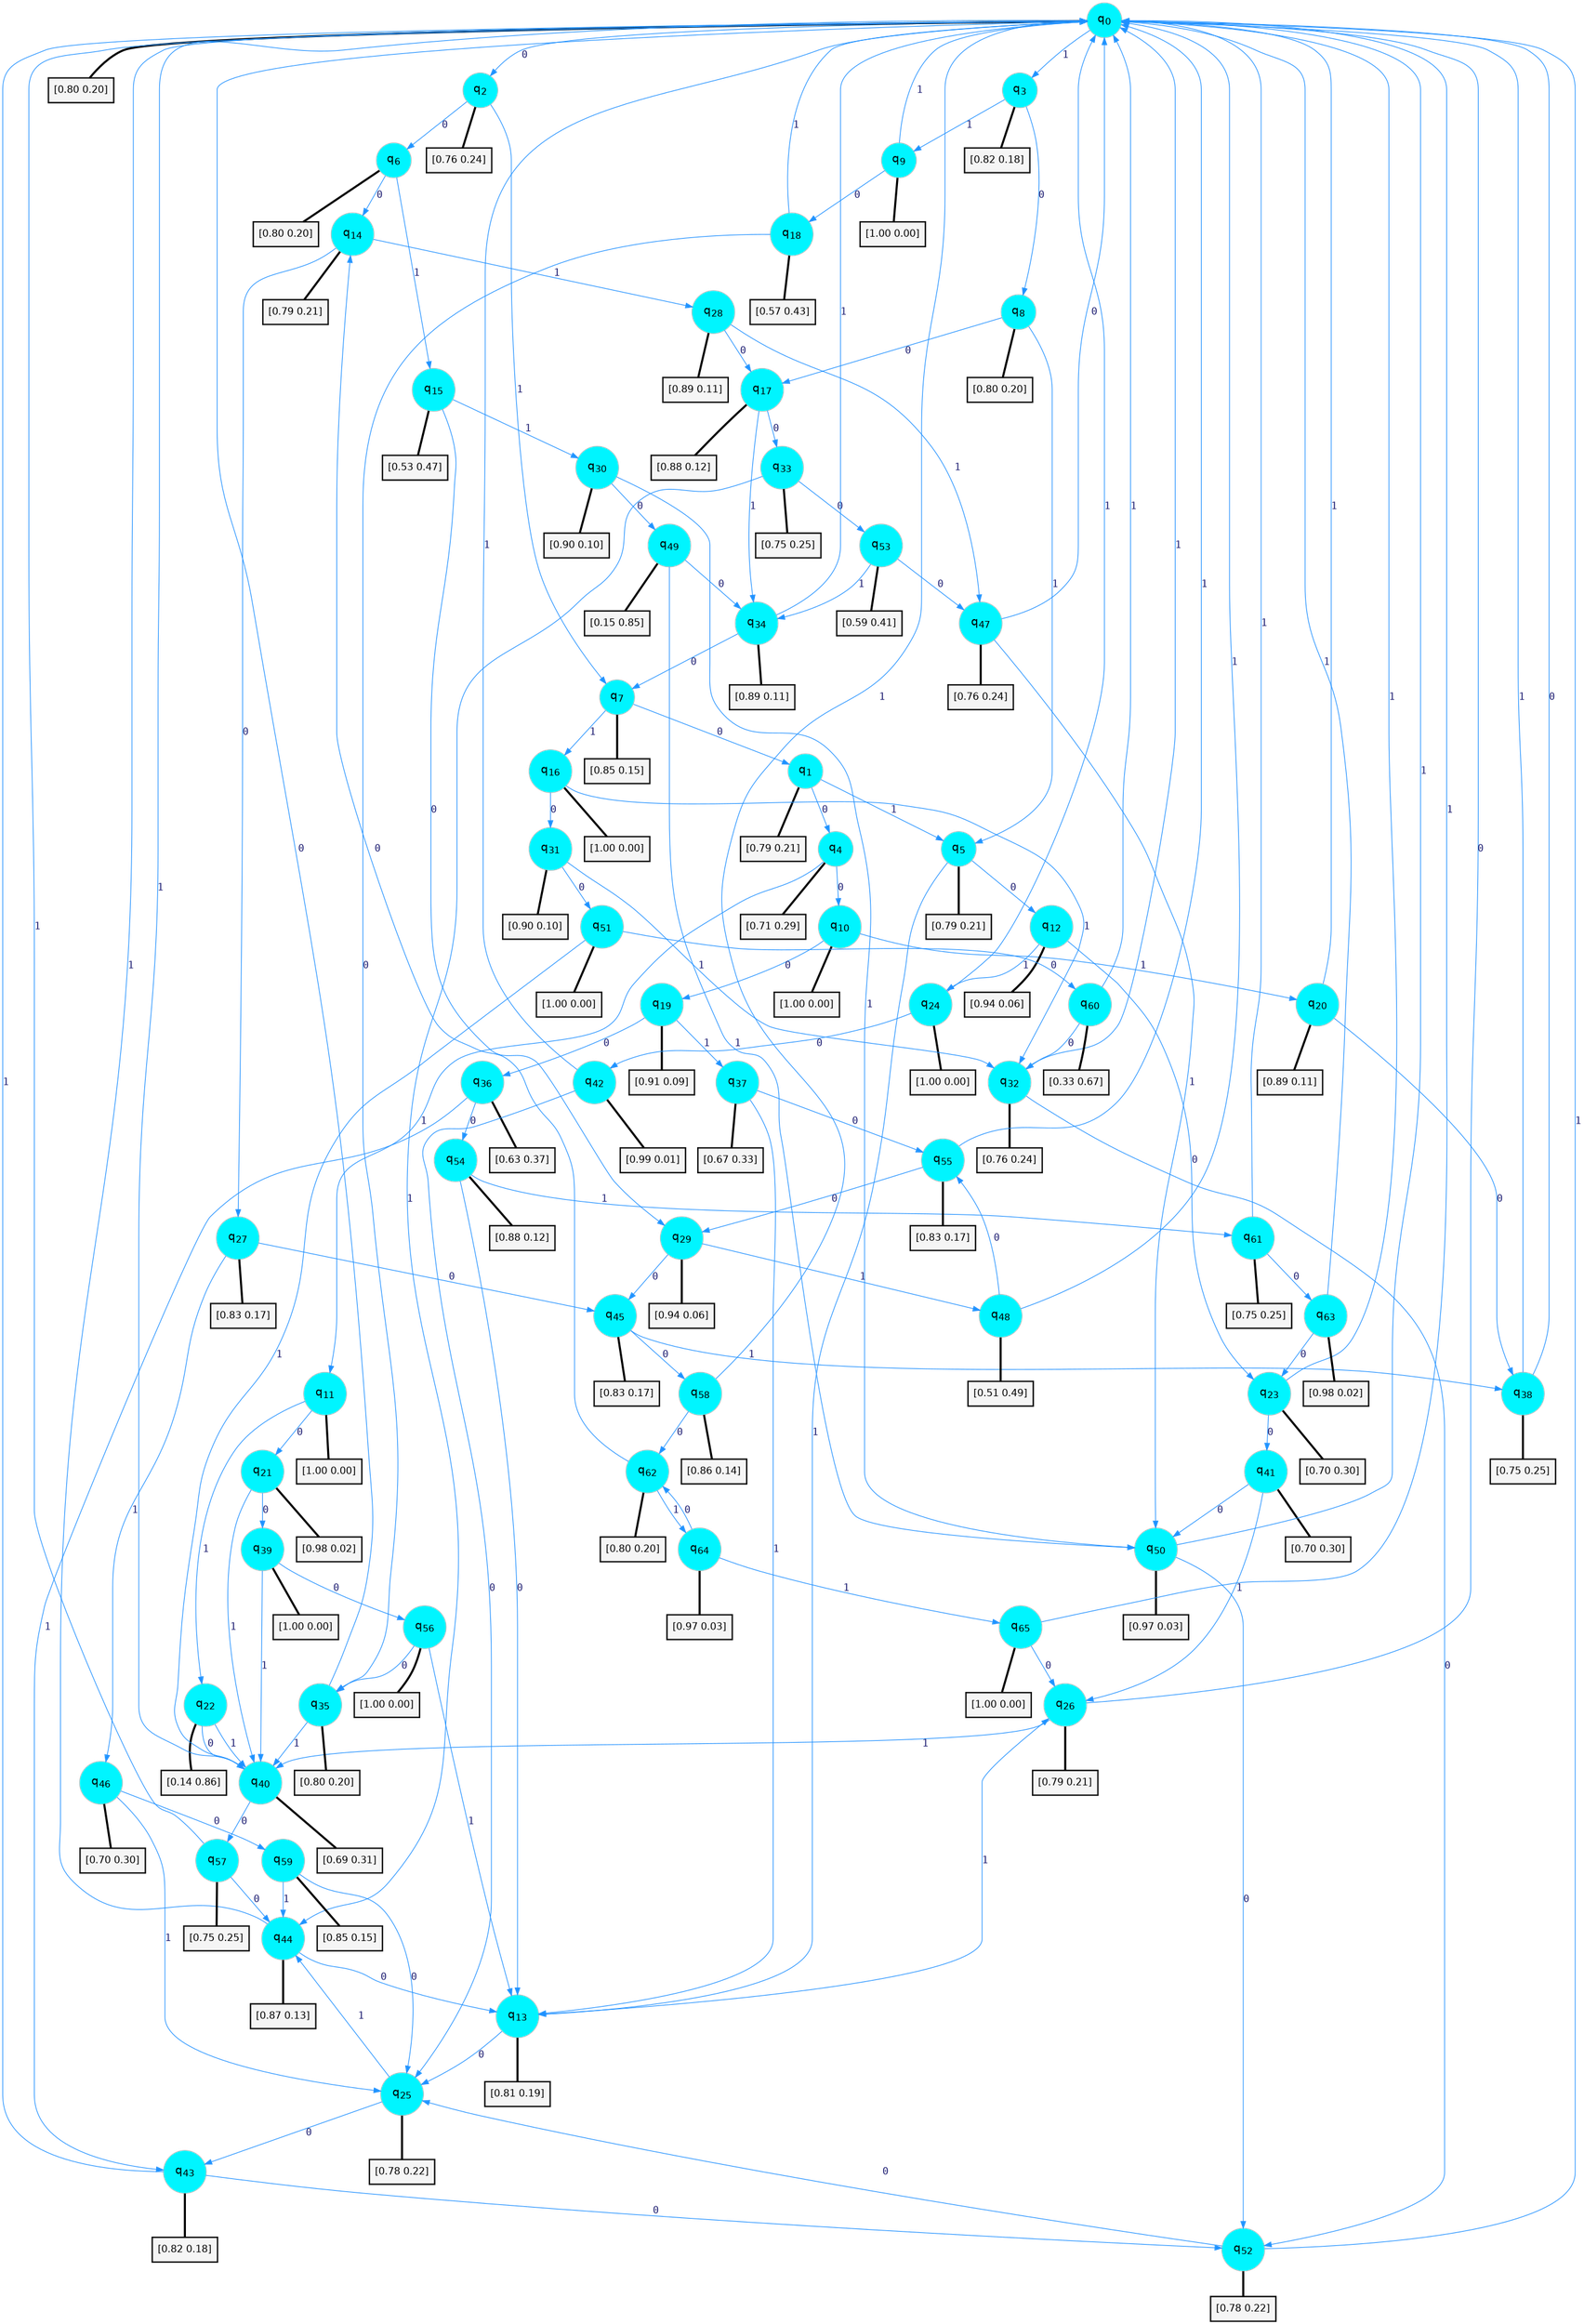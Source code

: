 digraph G {
graph [
bgcolor=transparent, dpi=300, rankdir=TD, size="40,25"];
node [
color=gray, fillcolor=turquoise1, fontcolor=black, fontname=Helvetica, fontsize=16, fontweight=bold, shape=circle, style=filled];
edge [
arrowsize=1, color=dodgerblue1, fontcolor=midnightblue, fontname=courier, fontweight=bold, penwidth=1, style=solid, weight=20];
0[label=<q<SUB>0</SUB>>];
1[label=<q<SUB>1</SUB>>];
2[label=<q<SUB>2</SUB>>];
3[label=<q<SUB>3</SUB>>];
4[label=<q<SUB>4</SUB>>];
5[label=<q<SUB>5</SUB>>];
6[label=<q<SUB>6</SUB>>];
7[label=<q<SUB>7</SUB>>];
8[label=<q<SUB>8</SUB>>];
9[label=<q<SUB>9</SUB>>];
10[label=<q<SUB>10</SUB>>];
11[label=<q<SUB>11</SUB>>];
12[label=<q<SUB>12</SUB>>];
13[label=<q<SUB>13</SUB>>];
14[label=<q<SUB>14</SUB>>];
15[label=<q<SUB>15</SUB>>];
16[label=<q<SUB>16</SUB>>];
17[label=<q<SUB>17</SUB>>];
18[label=<q<SUB>18</SUB>>];
19[label=<q<SUB>19</SUB>>];
20[label=<q<SUB>20</SUB>>];
21[label=<q<SUB>21</SUB>>];
22[label=<q<SUB>22</SUB>>];
23[label=<q<SUB>23</SUB>>];
24[label=<q<SUB>24</SUB>>];
25[label=<q<SUB>25</SUB>>];
26[label=<q<SUB>26</SUB>>];
27[label=<q<SUB>27</SUB>>];
28[label=<q<SUB>28</SUB>>];
29[label=<q<SUB>29</SUB>>];
30[label=<q<SUB>30</SUB>>];
31[label=<q<SUB>31</SUB>>];
32[label=<q<SUB>32</SUB>>];
33[label=<q<SUB>33</SUB>>];
34[label=<q<SUB>34</SUB>>];
35[label=<q<SUB>35</SUB>>];
36[label=<q<SUB>36</SUB>>];
37[label=<q<SUB>37</SUB>>];
38[label=<q<SUB>38</SUB>>];
39[label=<q<SUB>39</SUB>>];
40[label=<q<SUB>40</SUB>>];
41[label=<q<SUB>41</SUB>>];
42[label=<q<SUB>42</SUB>>];
43[label=<q<SUB>43</SUB>>];
44[label=<q<SUB>44</SUB>>];
45[label=<q<SUB>45</SUB>>];
46[label=<q<SUB>46</SUB>>];
47[label=<q<SUB>47</SUB>>];
48[label=<q<SUB>48</SUB>>];
49[label=<q<SUB>49</SUB>>];
50[label=<q<SUB>50</SUB>>];
51[label=<q<SUB>51</SUB>>];
52[label=<q<SUB>52</SUB>>];
53[label=<q<SUB>53</SUB>>];
54[label=<q<SUB>54</SUB>>];
55[label=<q<SUB>55</SUB>>];
56[label=<q<SUB>56</SUB>>];
57[label=<q<SUB>57</SUB>>];
58[label=<q<SUB>58</SUB>>];
59[label=<q<SUB>59</SUB>>];
60[label=<q<SUB>60</SUB>>];
61[label=<q<SUB>61</SUB>>];
62[label=<q<SUB>62</SUB>>];
63[label=<q<SUB>63</SUB>>];
64[label=<q<SUB>64</SUB>>];
65[label=<q<SUB>65</SUB>>];
66[label="[0.80 0.20]", shape=box,fontcolor=black, fontname=Helvetica, fontsize=14, penwidth=2, fillcolor=whitesmoke,color=black];
67[label="[0.79 0.21]", shape=box,fontcolor=black, fontname=Helvetica, fontsize=14, penwidth=2, fillcolor=whitesmoke,color=black];
68[label="[0.76 0.24]", shape=box,fontcolor=black, fontname=Helvetica, fontsize=14, penwidth=2, fillcolor=whitesmoke,color=black];
69[label="[0.82 0.18]", shape=box,fontcolor=black, fontname=Helvetica, fontsize=14, penwidth=2, fillcolor=whitesmoke,color=black];
70[label="[0.71 0.29]", shape=box,fontcolor=black, fontname=Helvetica, fontsize=14, penwidth=2, fillcolor=whitesmoke,color=black];
71[label="[0.79 0.21]", shape=box,fontcolor=black, fontname=Helvetica, fontsize=14, penwidth=2, fillcolor=whitesmoke,color=black];
72[label="[0.80 0.20]", shape=box,fontcolor=black, fontname=Helvetica, fontsize=14, penwidth=2, fillcolor=whitesmoke,color=black];
73[label="[0.85 0.15]", shape=box,fontcolor=black, fontname=Helvetica, fontsize=14, penwidth=2, fillcolor=whitesmoke,color=black];
74[label="[0.80 0.20]", shape=box,fontcolor=black, fontname=Helvetica, fontsize=14, penwidth=2, fillcolor=whitesmoke,color=black];
75[label="[1.00 0.00]", shape=box,fontcolor=black, fontname=Helvetica, fontsize=14, penwidth=2, fillcolor=whitesmoke,color=black];
76[label="[1.00 0.00]", shape=box,fontcolor=black, fontname=Helvetica, fontsize=14, penwidth=2, fillcolor=whitesmoke,color=black];
77[label="[1.00 0.00]", shape=box,fontcolor=black, fontname=Helvetica, fontsize=14, penwidth=2, fillcolor=whitesmoke,color=black];
78[label="[0.94 0.06]", shape=box,fontcolor=black, fontname=Helvetica, fontsize=14, penwidth=2, fillcolor=whitesmoke,color=black];
79[label="[0.81 0.19]", shape=box,fontcolor=black, fontname=Helvetica, fontsize=14, penwidth=2, fillcolor=whitesmoke,color=black];
80[label="[0.79 0.21]", shape=box,fontcolor=black, fontname=Helvetica, fontsize=14, penwidth=2, fillcolor=whitesmoke,color=black];
81[label="[0.53 0.47]", shape=box,fontcolor=black, fontname=Helvetica, fontsize=14, penwidth=2, fillcolor=whitesmoke,color=black];
82[label="[1.00 0.00]", shape=box,fontcolor=black, fontname=Helvetica, fontsize=14, penwidth=2, fillcolor=whitesmoke,color=black];
83[label="[0.88 0.12]", shape=box,fontcolor=black, fontname=Helvetica, fontsize=14, penwidth=2, fillcolor=whitesmoke,color=black];
84[label="[0.57 0.43]", shape=box,fontcolor=black, fontname=Helvetica, fontsize=14, penwidth=2, fillcolor=whitesmoke,color=black];
85[label="[0.91 0.09]", shape=box,fontcolor=black, fontname=Helvetica, fontsize=14, penwidth=2, fillcolor=whitesmoke,color=black];
86[label="[0.89 0.11]", shape=box,fontcolor=black, fontname=Helvetica, fontsize=14, penwidth=2, fillcolor=whitesmoke,color=black];
87[label="[0.98 0.02]", shape=box,fontcolor=black, fontname=Helvetica, fontsize=14, penwidth=2, fillcolor=whitesmoke,color=black];
88[label="[0.14 0.86]", shape=box,fontcolor=black, fontname=Helvetica, fontsize=14, penwidth=2, fillcolor=whitesmoke,color=black];
89[label="[0.70 0.30]", shape=box,fontcolor=black, fontname=Helvetica, fontsize=14, penwidth=2, fillcolor=whitesmoke,color=black];
90[label="[1.00 0.00]", shape=box,fontcolor=black, fontname=Helvetica, fontsize=14, penwidth=2, fillcolor=whitesmoke,color=black];
91[label="[0.78 0.22]", shape=box,fontcolor=black, fontname=Helvetica, fontsize=14, penwidth=2, fillcolor=whitesmoke,color=black];
92[label="[0.79 0.21]", shape=box,fontcolor=black, fontname=Helvetica, fontsize=14, penwidth=2, fillcolor=whitesmoke,color=black];
93[label="[0.83 0.17]", shape=box,fontcolor=black, fontname=Helvetica, fontsize=14, penwidth=2, fillcolor=whitesmoke,color=black];
94[label="[0.89 0.11]", shape=box,fontcolor=black, fontname=Helvetica, fontsize=14, penwidth=2, fillcolor=whitesmoke,color=black];
95[label="[0.94 0.06]", shape=box,fontcolor=black, fontname=Helvetica, fontsize=14, penwidth=2, fillcolor=whitesmoke,color=black];
96[label="[0.90 0.10]", shape=box,fontcolor=black, fontname=Helvetica, fontsize=14, penwidth=2, fillcolor=whitesmoke,color=black];
97[label="[0.90 0.10]", shape=box,fontcolor=black, fontname=Helvetica, fontsize=14, penwidth=2, fillcolor=whitesmoke,color=black];
98[label="[0.76 0.24]", shape=box,fontcolor=black, fontname=Helvetica, fontsize=14, penwidth=2, fillcolor=whitesmoke,color=black];
99[label="[0.75 0.25]", shape=box,fontcolor=black, fontname=Helvetica, fontsize=14, penwidth=2, fillcolor=whitesmoke,color=black];
100[label="[0.89 0.11]", shape=box,fontcolor=black, fontname=Helvetica, fontsize=14, penwidth=2, fillcolor=whitesmoke,color=black];
101[label="[0.80 0.20]", shape=box,fontcolor=black, fontname=Helvetica, fontsize=14, penwidth=2, fillcolor=whitesmoke,color=black];
102[label="[0.63 0.37]", shape=box,fontcolor=black, fontname=Helvetica, fontsize=14, penwidth=2, fillcolor=whitesmoke,color=black];
103[label="[0.67 0.33]", shape=box,fontcolor=black, fontname=Helvetica, fontsize=14, penwidth=2, fillcolor=whitesmoke,color=black];
104[label="[0.75 0.25]", shape=box,fontcolor=black, fontname=Helvetica, fontsize=14, penwidth=2, fillcolor=whitesmoke,color=black];
105[label="[1.00 0.00]", shape=box,fontcolor=black, fontname=Helvetica, fontsize=14, penwidth=2, fillcolor=whitesmoke,color=black];
106[label="[0.69 0.31]", shape=box,fontcolor=black, fontname=Helvetica, fontsize=14, penwidth=2, fillcolor=whitesmoke,color=black];
107[label="[0.70 0.30]", shape=box,fontcolor=black, fontname=Helvetica, fontsize=14, penwidth=2, fillcolor=whitesmoke,color=black];
108[label="[0.99 0.01]", shape=box,fontcolor=black, fontname=Helvetica, fontsize=14, penwidth=2, fillcolor=whitesmoke,color=black];
109[label="[0.82 0.18]", shape=box,fontcolor=black, fontname=Helvetica, fontsize=14, penwidth=2, fillcolor=whitesmoke,color=black];
110[label="[0.87 0.13]", shape=box,fontcolor=black, fontname=Helvetica, fontsize=14, penwidth=2, fillcolor=whitesmoke,color=black];
111[label="[0.83 0.17]", shape=box,fontcolor=black, fontname=Helvetica, fontsize=14, penwidth=2, fillcolor=whitesmoke,color=black];
112[label="[0.70 0.30]", shape=box,fontcolor=black, fontname=Helvetica, fontsize=14, penwidth=2, fillcolor=whitesmoke,color=black];
113[label="[0.76 0.24]", shape=box,fontcolor=black, fontname=Helvetica, fontsize=14, penwidth=2, fillcolor=whitesmoke,color=black];
114[label="[0.51 0.49]", shape=box,fontcolor=black, fontname=Helvetica, fontsize=14, penwidth=2, fillcolor=whitesmoke,color=black];
115[label="[0.15 0.85]", shape=box,fontcolor=black, fontname=Helvetica, fontsize=14, penwidth=2, fillcolor=whitesmoke,color=black];
116[label="[0.97 0.03]", shape=box,fontcolor=black, fontname=Helvetica, fontsize=14, penwidth=2, fillcolor=whitesmoke,color=black];
117[label="[1.00 0.00]", shape=box,fontcolor=black, fontname=Helvetica, fontsize=14, penwidth=2, fillcolor=whitesmoke,color=black];
118[label="[0.78 0.22]", shape=box,fontcolor=black, fontname=Helvetica, fontsize=14, penwidth=2, fillcolor=whitesmoke,color=black];
119[label="[0.59 0.41]", shape=box,fontcolor=black, fontname=Helvetica, fontsize=14, penwidth=2, fillcolor=whitesmoke,color=black];
120[label="[0.88 0.12]", shape=box,fontcolor=black, fontname=Helvetica, fontsize=14, penwidth=2, fillcolor=whitesmoke,color=black];
121[label="[0.83 0.17]", shape=box,fontcolor=black, fontname=Helvetica, fontsize=14, penwidth=2, fillcolor=whitesmoke,color=black];
122[label="[1.00 0.00]", shape=box,fontcolor=black, fontname=Helvetica, fontsize=14, penwidth=2, fillcolor=whitesmoke,color=black];
123[label="[0.75 0.25]", shape=box,fontcolor=black, fontname=Helvetica, fontsize=14, penwidth=2, fillcolor=whitesmoke,color=black];
124[label="[0.86 0.14]", shape=box,fontcolor=black, fontname=Helvetica, fontsize=14, penwidth=2, fillcolor=whitesmoke,color=black];
125[label="[0.85 0.15]", shape=box,fontcolor=black, fontname=Helvetica, fontsize=14, penwidth=2, fillcolor=whitesmoke,color=black];
126[label="[0.33 0.67]", shape=box,fontcolor=black, fontname=Helvetica, fontsize=14, penwidth=2, fillcolor=whitesmoke,color=black];
127[label="[0.75 0.25]", shape=box,fontcolor=black, fontname=Helvetica, fontsize=14, penwidth=2, fillcolor=whitesmoke,color=black];
128[label="[0.80 0.20]", shape=box,fontcolor=black, fontname=Helvetica, fontsize=14, penwidth=2, fillcolor=whitesmoke,color=black];
129[label="[0.98 0.02]", shape=box,fontcolor=black, fontname=Helvetica, fontsize=14, penwidth=2, fillcolor=whitesmoke,color=black];
130[label="[0.97 0.03]", shape=box,fontcolor=black, fontname=Helvetica, fontsize=14, penwidth=2, fillcolor=whitesmoke,color=black];
131[label="[1.00 0.00]", shape=box,fontcolor=black, fontname=Helvetica, fontsize=14, penwidth=2, fillcolor=whitesmoke,color=black];
0->2 [label=0];
0->3 [label=1];
0->66 [arrowhead=none, penwidth=3,color=black];
1->4 [label=0];
1->5 [label=1];
1->67 [arrowhead=none, penwidth=3,color=black];
2->6 [label=0];
2->7 [label=1];
2->68 [arrowhead=none, penwidth=3,color=black];
3->8 [label=0];
3->9 [label=1];
3->69 [arrowhead=none, penwidth=3,color=black];
4->10 [label=0];
4->11 [label=1];
4->70 [arrowhead=none, penwidth=3,color=black];
5->12 [label=0];
5->13 [label=1];
5->71 [arrowhead=none, penwidth=3,color=black];
6->14 [label=0];
6->15 [label=1];
6->72 [arrowhead=none, penwidth=3,color=black];
7->1 [label=0];
7->16 [label=1];
7->73 [arrowhead=none, penwidth=3,color=black];
8->17 [label=0];
8->5 [label=1];
8->74 [arrowhead=none, penwidth=3,color=black];
9->18 [label=0];
9->0 [label=1];
9->75 [arrowhead=none, penwidth=3,color=black];
10->19 [label=0];
10->20 [label=1];
10->76 [arrowhead=none, penwidth=3,color=black];
11->21 [label=0];
11->22 [label=1];
11->77 [arrowhead=none, penwidth=3,color=black];
12->23 [label=0];
12->24 [label=1];
12->78 [arrowhead=none, penwidth=3,color=black];
13->25 [label=0];
13->26 [label=1];
13->79 [arrowhead=none, penwidth=3,color=black];
14->27 [label=0];
14->28 [label=1];
14->80 [arrowhead=none, penwidth=3,color=black];
15->29 [label=0];
15->30 [label=1];
15->81 [arrowhead=none, penwidth=3,color=black];
16->31 [label=0];
16->32 [label=1];
16->82 [arrowhead=none, penwidth=3,color=black];
17->33 [label=0];
17->34 [label=1];
17->83 [arrowhead=none, penwidth=3,color=black];
18->35 [label=0];
18->0 [label=1];
18->84 [arrowhead=none, penwidth=3,color=black];
19->36 [label=0];
19->37 [label=1];
19->85 [arrowhead=none, penwidth=3,color=black];
20->38 [label=0];
20->0 [label=1];
20->86 [arrowhead=none, penwidth=3,color=black];
21->39 [label=0];
21->40 [label=1];
21->87 [arrowhead=none, penwidth=3,color=black];
22->40 [label=0];
22->40 [label=1];
22->88 [arrowhead=none, penwidth=3,color=black];
23->41 [label=0];
23->0 [label=1];
23->89 [arrowhead=none, penwidth=3,color=black];
24->42 [label=0];
24->0 [label=1];
24->90 [arrowhead=none, penwidth=3,color=black];
25->43 [label=0];
25->44 [label=1];
25->91 [arrowhead=none, penwidth=3,color=black];
26->0 [label=0];
26->40 [label=1];
26->92 [arrowhead=none, penwidth=3,color=black];
27->45 [label=0];
27->46 [label=1];
27->93 [arrowhead=none, penwidth=3,color=black];
28->17 [label=0];
28->47 [label=1];
28->94 [arrowhead=none, penwidth=3,color=black];
29->45 [label=0];
29->48 [label=1];
29->95 [arrowhead=none, penwidth=3,color=black];
30->49 [label=0];
30->50 [label=1];
30->96 [arrowhead=none, penwidth=3,color=black];
31->51 [label=0];
31->32 [label=1];
31->97 [arrowhead=none, penwidth=3,color=black];
32->52 [label=0];
32->0 [label=1];
32->98 [arrowhead=none, penwidth=3,color=black];
33->53 [label=0];
33->44 [label=1];
33->99 [arrowhead=none, penwidth=3,color=black];
34->7 [label=0];
34->0 [label=1];
34->100 [arrowhead=none, penwidth=3,color=black];
35->0 [label=0];
35->40 [label=1];
35->101 [arrowhead=none, penwidth=3,color=black];
36->54 [label=0];
36->43 [label=1];
36->102 [arrowhead=none, penwidth=3,color=black];
37->55 [label=0];
37->13 [label=1];
37->103 [arrowhead=none, penwidth=3,color=black];
38->0 [label=0];
38->0 [label=1];
38->104 [arrowhead=none, penwidth=3,color=black];
39->56 [label=0];
39->40 [label=1];
39->105 [arrowhead=none, penwidth=3,color=black];
40->57 [label=0];
40->0 [label=1];
40->106 [arrowhead=none, penwidth=3,color=black];
41->50 [label=0];
41->26 [label=1];
41->107 [arrowhead=none, penwidth=3,color=black];
42->25 [label=0];
42->0 [label=1];
42->108 [arrowhead=none, penwidth=3,color=black];
43->52 [label=0];
43->0 [label=1];
43->109 [arrowhead=none, penwidth=3,color=black];
44->13 [label=0];
44->0 [label=1];
44->110 [arrowhead=none, penwidth=3,color=black];
45->58 [label=0];
45->38 [label=1];
45->111 [arrowhead=none, penwidth=3,color=black];
46->59 [label=0];
46->25 [label=1];
46->112 [arrowhead=none, penwidth=3,color=black];
47->0 [label=0];
47->50 [label=1];
47->113 [arrowhead=none, penwidth=3,color=black];
48->55 [label=0];
48->0 [label=1];
48->114 [arrowhead=none, penwidth=3,color=black];
49->34 [label=0];
49->50 [label=1];
49->115 [arrowhead=none, penwidth=3,color=black];
50->52 [label=0];
50->0 [label=1];
50->116 [arrowhead=none, penwidth=3,color=black];
51->60 [label=0];
51->40 [label=1];
51->117 [arrowhead=none, penwidth=3,color=black];
52->25 [label=0];
52->0 [label=1];
52->118 [arrowhead=none, penwidth=3,color=black];
53->47 [label=0];
53->34 [label=1];
53->119 [arrowhead=none, penwidth=3,color=black];
54->13 [label=0];
54->61 [label=1];
54->120 [arrowhead=none, penwidth=3,color=black];
55->29 [label=0];
55->0 [label=1];
55->121 [arrowhead=none, penwidth=3,color=black];
56->35 [label=0];
56->13 [label=1];
56->122 [arrowhead=none, penwidth=3,color=black];
57->44 [label=0];
57->0 [label=1];
57->123 [arrowhead=none, penwidth=3,color=black];
58->62 [label=0];
58->0 [label=1];
58->124 [arrowhead=none, penwidth=3,color=black];
59->25 [label=0];
59->44 [label=1];
59->125 [arrowhead=none, penwidth=3,color=black];
60->32 [label=0];
60->0 [label=1];
60->126 [arrowhead=none, penwidth=3,color=black];
61->63 [label=0];
61->0 [label=1];
61->127 [arrowhead=none, penwidth=3,color=black];
62->14 [label=0];
62->64 [label=1];
62->128 [arrowhead=none, penwidth=3,color=black];
63->23 [label=0];
63->0 [label=1];
63->129 [arrowhead=none, penwidth=3,color=black];
64->62 [label=0];
64->65 [label=1];
64->130 [arrowhead=none, penwidth=3,color=black];
65->26 [label=0];
65->0 [label=1];
65->131 [arrowhead=none, penwidth=3,color=black];
}
